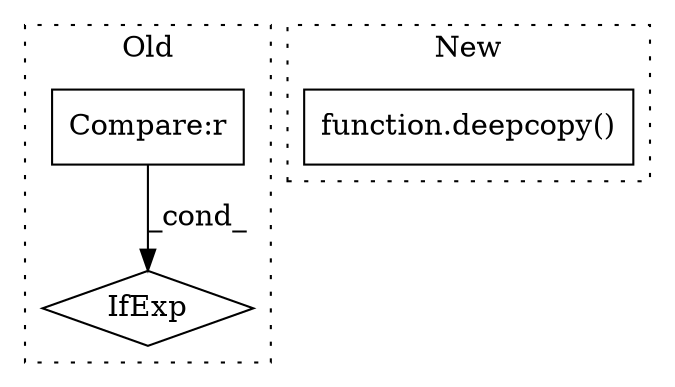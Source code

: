digraph G {
subgraph cluster0 {
1 [label="IfExp" a="51" s="4844,4862" l="4,6" shape="diamond"];
3 [label="Compare:r" a="40" s="4848" l="14" shape="box"];
label = "Old";
style="dotted";
}
subgraph cluster1 {
2 [label="function.deepcopy()" a="75" s="3778,3798" l="9,1" shape="box"];
label = "New";
style="dotted";
}
3 -> 1 [label="_cond_"];
}